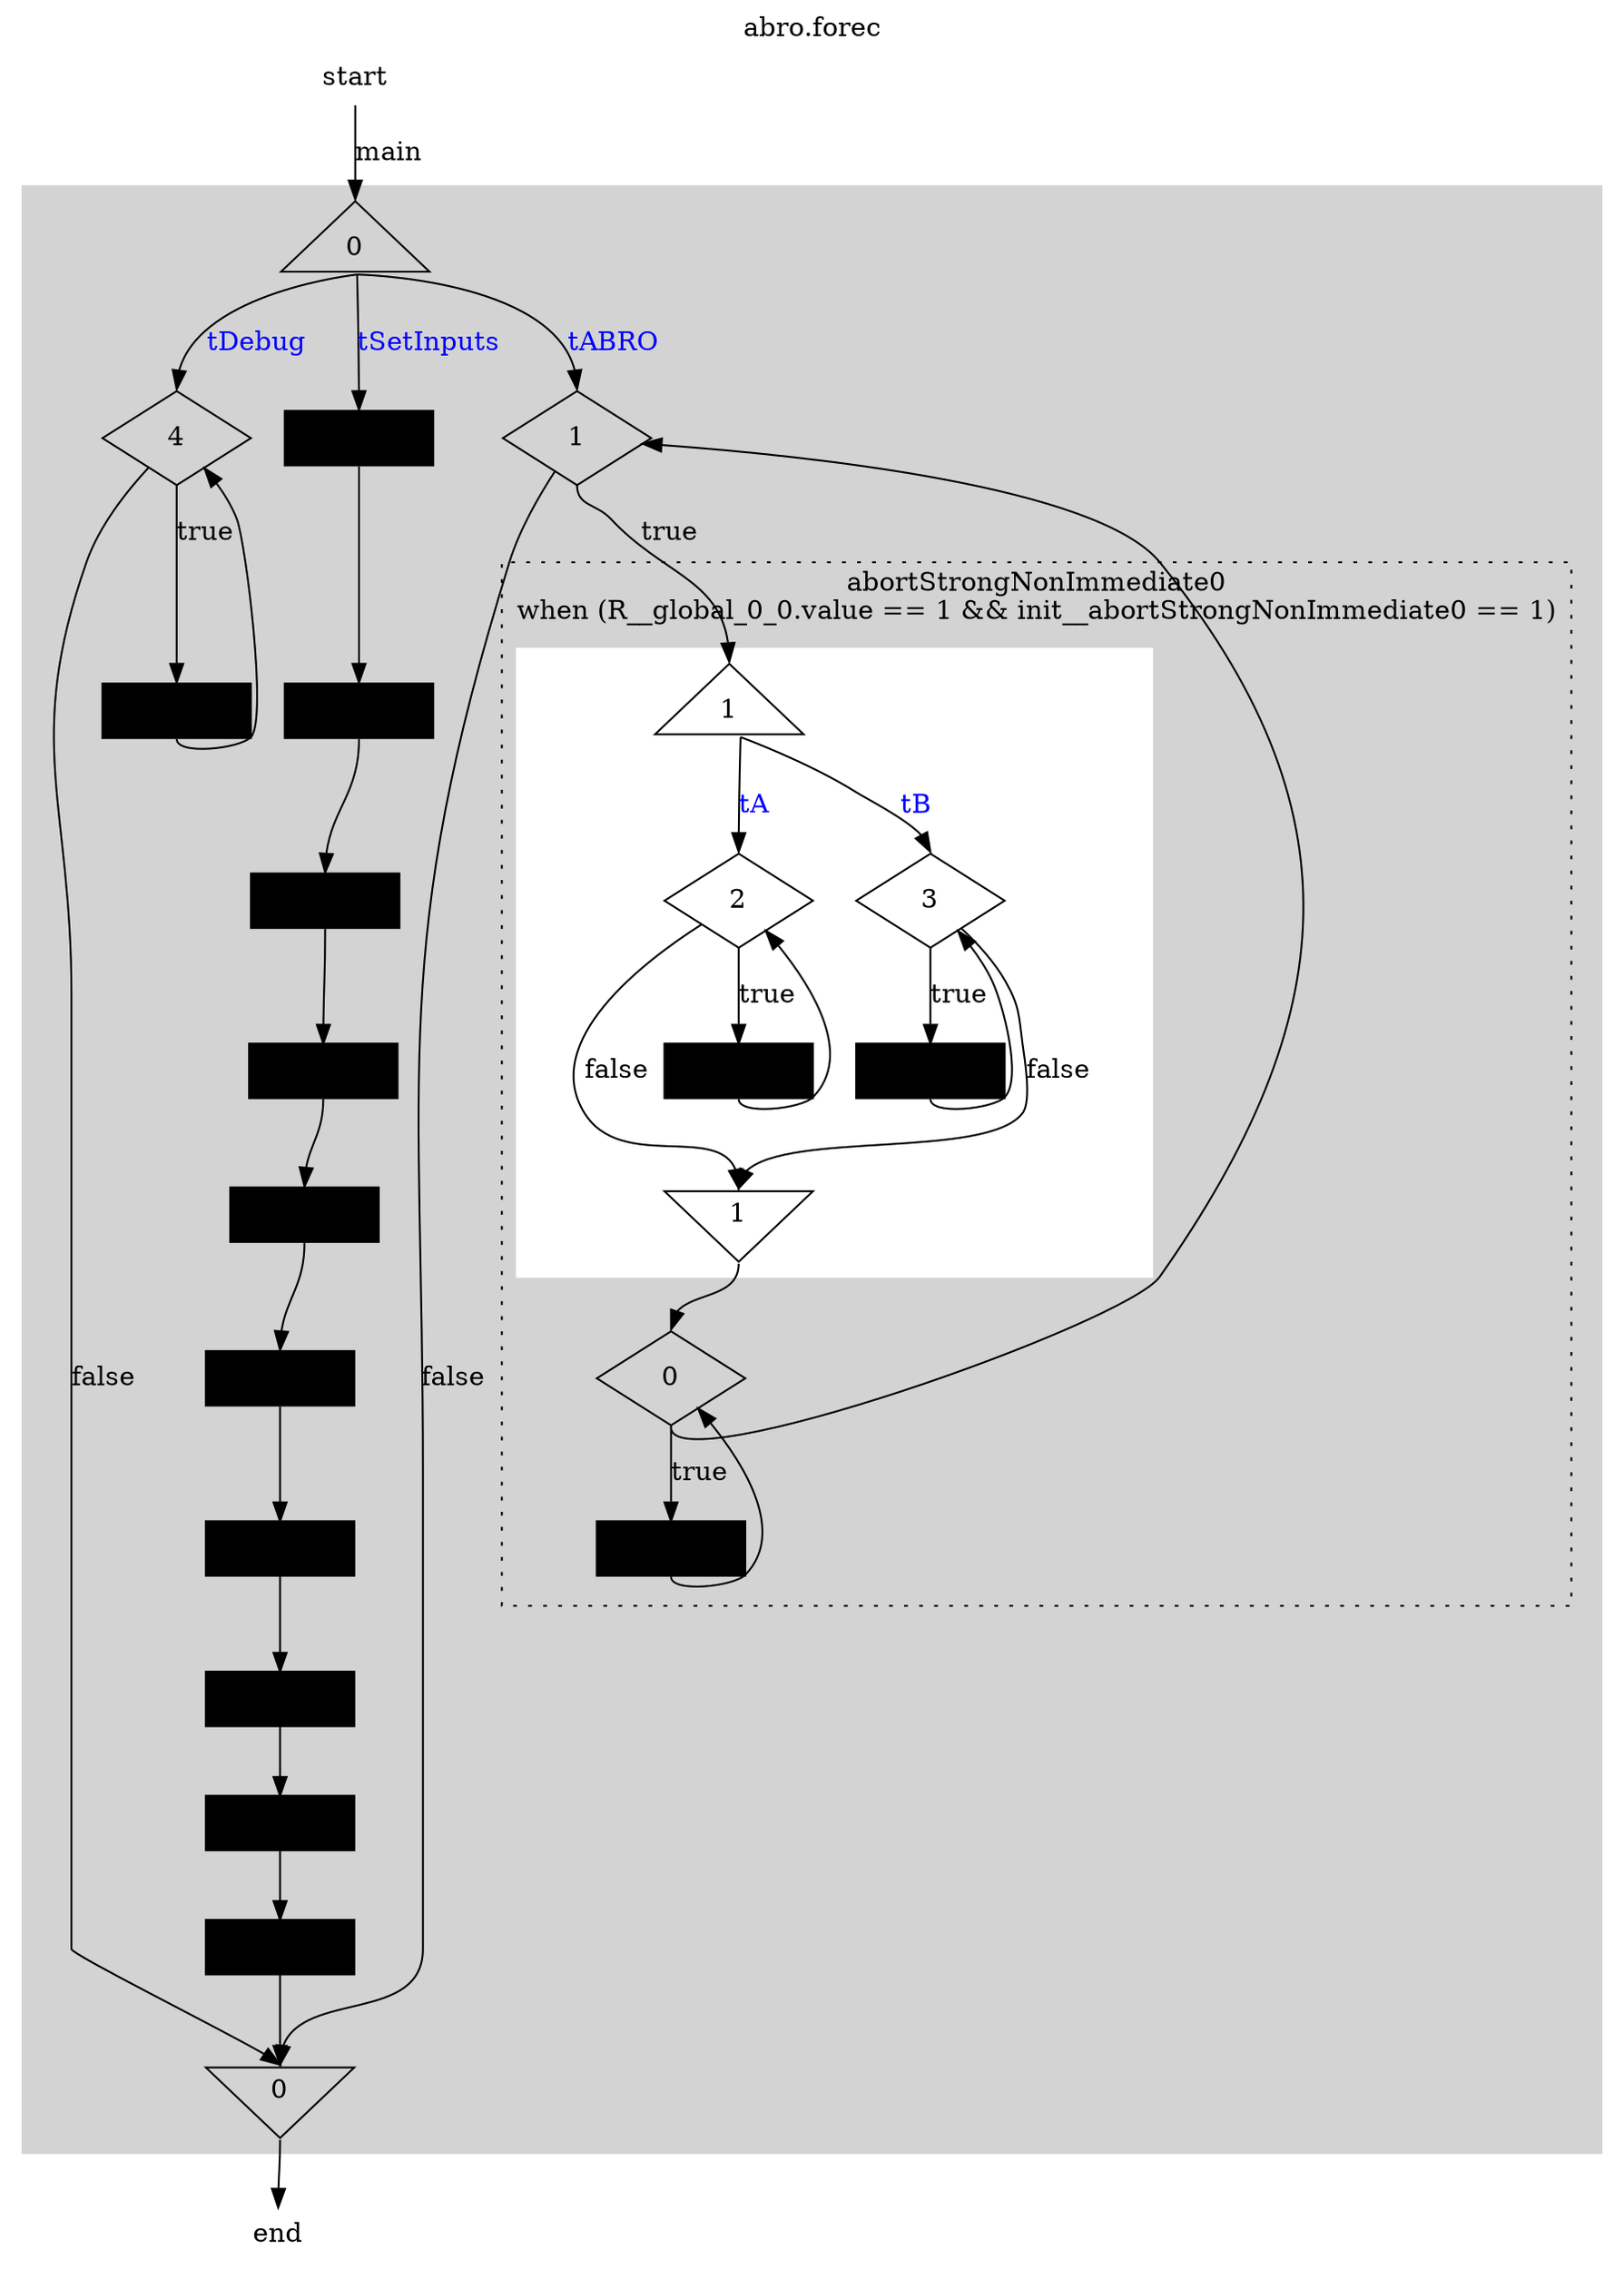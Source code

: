 digraph "abro" {
	ordering = out

	labeljust = l
	node [shape = box, fixedsize = true, height = 0.7, width = 1.1]

	start [shape = plaintext, height = 0.4]

	start -> par0_0Start [label = main, headport = n, tailport = s, weight = 2]
	subgraph cluster_par0_0 {
		style = filled
		color = lightgrey

		par0_0Start [label = 0, shape = triangle]
		par0_0End [label = 0, shape = invtriangle]

		par0_0Start -> pause0_0 [label = tSetInputs, fontcolor = blue, sametail = 0, headport = n, tailport = s]
		pause0_0 [label = "", shape = box, height = 0.4, style = filled, fillcolor = black]
		pause0_0 -> pause1_1 [headport = n, tailport = s]
		pause1_1 [label = "", shape = box, height = 0.4, style = filled, fillcolor = black]
		pause1_1 -> pause2_2 [headport = n, tailport = s]
		pause2_2 [label = "", shape = box, height = 0.4, style = filled, fillcolor = black]
		pause2_2 -> pause3_3 [headport = n, tailport = s]
		pause3_3 [label = "", shape = box, height = 0.4, style = filled, fillcolor = black]
		pause3_3 -> pause4_4 [headport = n, tailport = s]
		pause4_4 [label = "", shape = box, height = 0.4, style = filled, fillcolor = black]
		pause4_4 -> pause5_5 [headport = n, tailport = s]
		pause5_5 [label = "", shape = box, height = 0.4, style = filled, fillcolor = black]
		pause5_5 -> pause6_6 [headport = n, tailport = s]
		pause6_6 [label = "", shape = box, height = 0.4, style = filled, fillcolor = black]
		pause6_6 -> pause7_7 [headport = n, tailport = s]
		pause7_7 [label = "", shape = box, height = 0.4, style = filled, fillcolor = black]
		pause7_7 -> pause8_8 [headport = n, tailport = s]
		pause8_8 [label = "", shape = box, height = 0.4, style = filled, fillcolor = black]
		pause8_8 -> pause9_9 [headport = n, tailport = s]
		pause9_9 [label = "", shape = box, height = 0.4, style = filled, fillcolor = black]
		pause9_9 -> par0_0End [headport = n, tailport = s]

		par0_0Start -> for3_4_11 [label = tDebug, fontcolor = blue, sametail = 0, headport = n, tailport = s]
		subgraph cluster_for3_4_11 {
			style = invis
			for3_4_11 [label = 4, shape = diamond]
			for3_4_11 -> pause13_11 [label = true, headport = n, tailport = s, weight = 2]
			pause13_11 [label = "", shape = box, height = 0.4, style = filled, fillcolor = black]
			pause13_11 -> for3_4_11 [/*headport = w,*/ constraint = false, tailport = s]
		}
		for3_4_11 -> par0_0End [label = false, headport = n/*, tailport = e*/]

		par0_0Start -> for3_1_14 [label = tABRO, fontcolor = blue, sametail = 0, headport = n, tailport = s]
		subgraph cluster_for3_1_14 {
			style = invis
			for3_1_14 [label = 1, shape = diamond]
				for3_1_14 -> par1_14Start [label = true, headport = n, tailport = s, weight = 2]
			subgraph cluster_abortStrongNonImmediate0_14 {
				color = black
				style = dotted

				subgraph cluster_par1_14 {
					style = filled
					color = white

					par1_14Start [label = 1, shape = triangle]
					par1_14End [label = 1, shape = invtriangle]

					par1_14Start -> while_2_14 [label = tA, fontcolor = blue, sametail = 0, headport = n, tailport = s]
					subgraph cluster_while_2_14 {
						style = invis
						while_2_14 [label = 2, shape = diamond]
						while_2_14 -> pause11_14 [label = true, headport = n, tailport = s, weight = 2]
						pause11_14 [label = "", shape = box, height = 0.4, style = filled, fillcolor = black]
						pause11_14 -> while_2_14 [/*headport = w,*/ constraint = false, tailport = s]
					}
					while_2_14 -> par1_14End [label = false, headport = n/*, tailport = e*/]

					par1_14Start -> while_3_17 [label = tB, fontcolor = blue, sametail = 0, headport = n, tailport = s]
					subgraph cluster_while_3_17 {
						style = invis
						while_3_17 [label = 3, shape = diamond]
						while_3_17 -> pause12_17 [label = true, headport = n, tailport = s, weight = 2]
						pause12_17 [label = "", shape = box, height = 0.4, style = filled, fillcolor = black]
						pause12_17 -> while_3_17 [/*headport = w,*/ constraint = false, tailport = s]
					}
					while_3_17 -> par1_14End [label = false, headport = n/*, tailport = e*/]
				}
				{
					edge[style = invis]
					par1_14Start -> {while_2_14 while_3_17}
					{pause11_14 pause12_17} -> par1_14End
				}
				par1_14End -> while_0_21 [headport = n, tailport = s]
				subgraph cluster_while_0_21 {
					style = invis
					while_0_21 [label = 0, shape = diamond]
					while_0_21 -> pause10_21 [label = true, headport = n, tailport = s, weight = 2]
					pause10_21 [label = "", shape = box, height = 0.4, style = filled, fillcolor = black]
					pause10_21 -> while_0_21 [/*headport = w,*/ constraint = false, tailport = s]
				}
				label = "abortStrongNonImmediate0\nwhen (R__global_0_0.value == 1 && init__abortStrongNonImmediate0 == 1)"
			}
			while_0_21 -> for3_1_14 [/*headport = w,*/ constraint = false, tailport = s]
		}
		for3_1_14 -> par0_0End [label = false, headport = n/*, tailport = e*/]
	}
	{
		edge[style = invis]
		par0_0Start -> {pause0_0 for3_4_11 for3_1_14}
		{pause9_9 pause13_11 pause10_21} -> par0_0End
	}
	par0_0End -> end [headport = n, tailport = s]

	end [shape = plaintext, height = 0.4]
	{
		edge[style = invis]
		start -> par0_0Start
		par0_0End -> end
	}
	label = "abro.forec"
	labelloc = t
	labeljust = c
}
